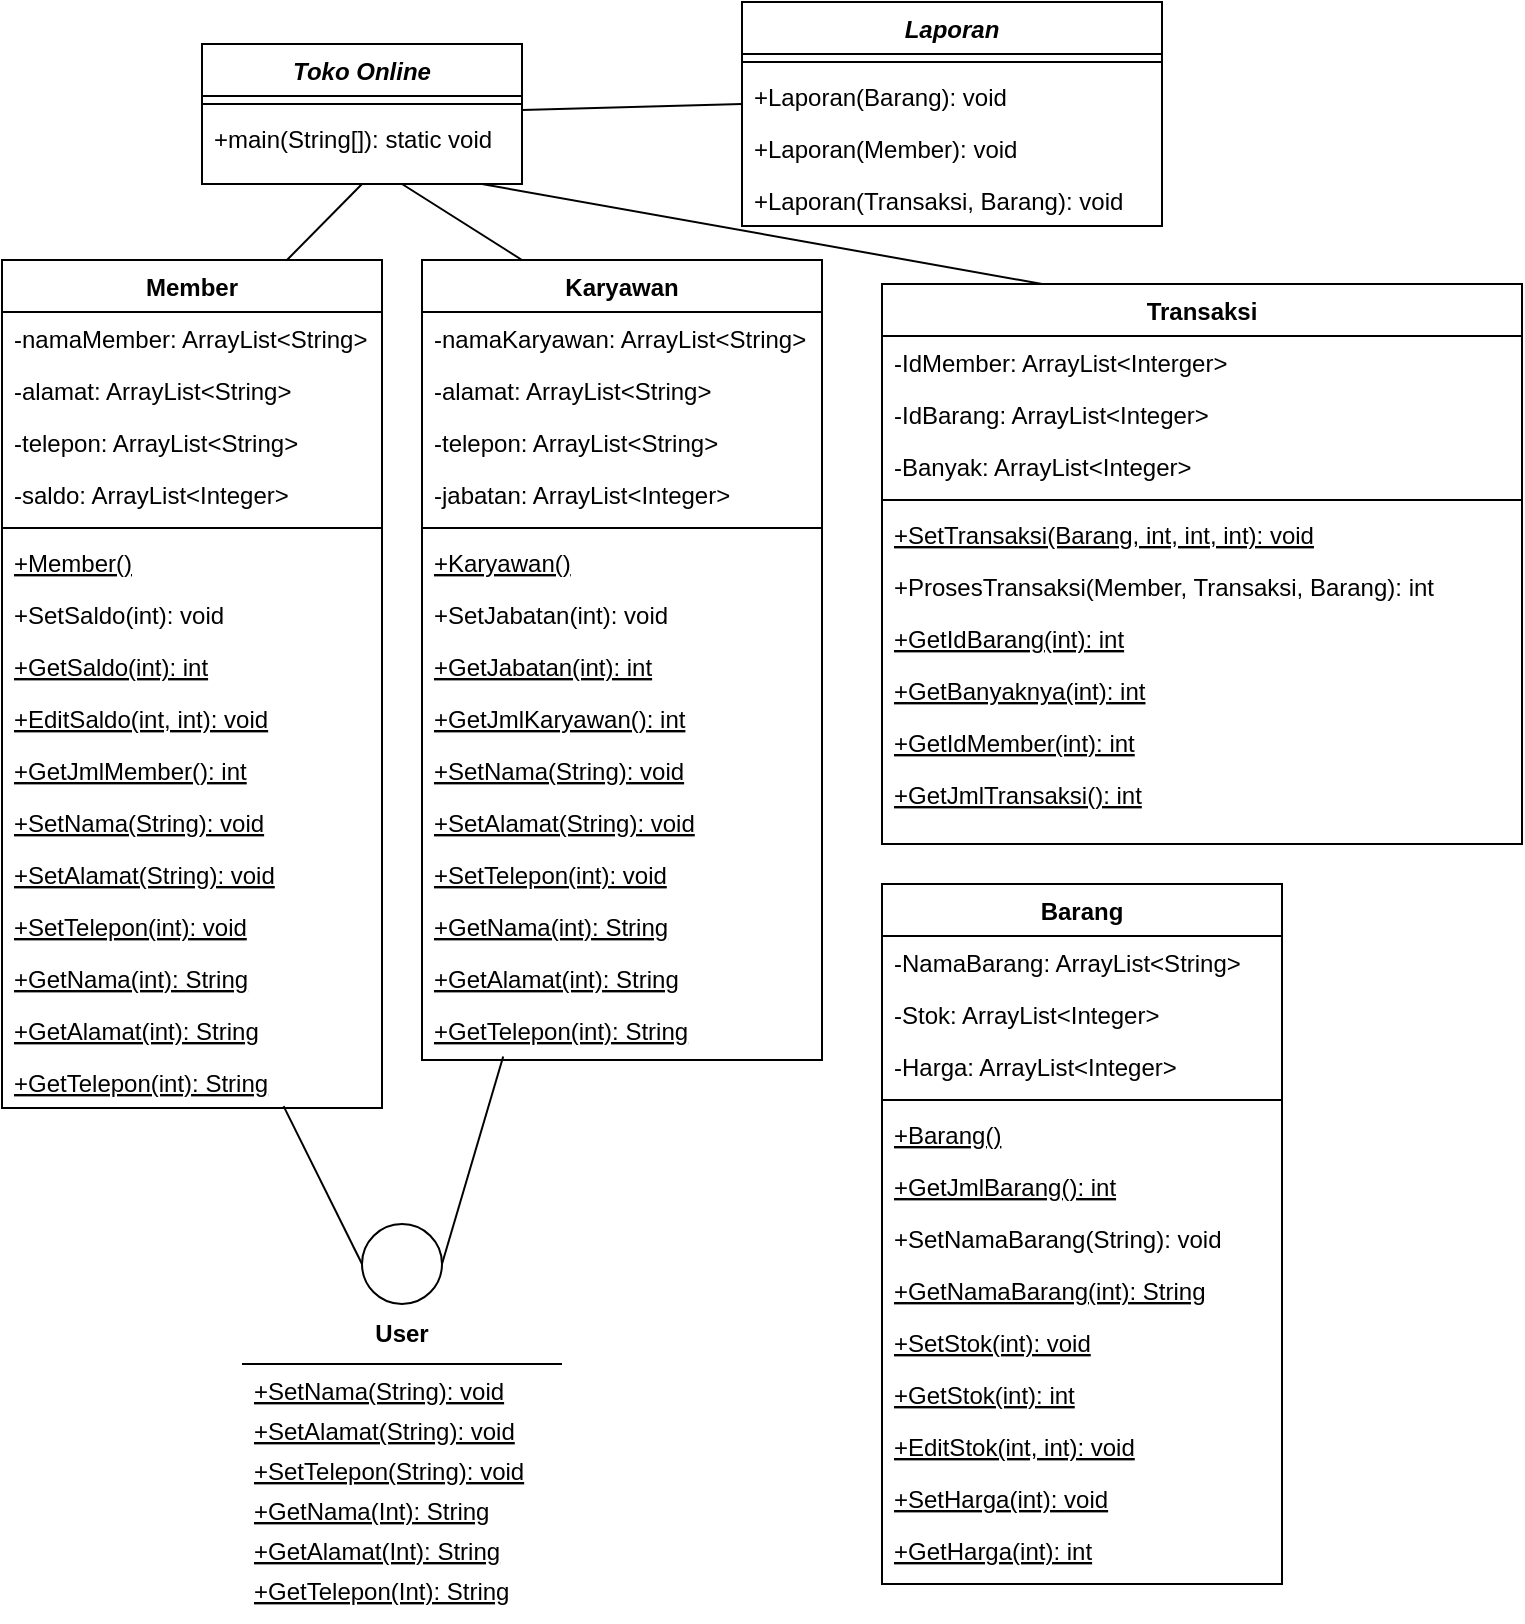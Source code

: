 <mxfile version="23.1.5" type="google">
  <diagram id="C5RBs43oDa-KdzZeNtuy" name="Page-1">
    <mxGraphModel grid="1" page="1" gridSize="10" guides="1" tooltips="1" connect="1" arrows="1" fold="1" pageScale="1" pageWidth="827" pageHeight="1169" math="0" shadow="0">
      <root>
        <mxCell id="WIyWlLk6GJQsqaUBKTNV-0" />
        <mxCell id="WIyWlLk6GJQsqaUBKTNV-1" parent="WIyWlLk6GJQsqaUBKTNV-0" />
        <mxCell id="zkfFHV4jXpPFQw0GAbJ--0" value="Toko Online" style="swimlane;fontStyle=3;align=center;verticalAlign=top;childLayout=stackLayout;horizontal=1;startSize=26;horizontalStack=0;resizeParent=1;resizeLast=0;collapsible=1;marginBottom=0;rounded=0;shadow=0;strokeWidth=1;" vertex="1" parent="WIyWlLk6GJQsqaUBKTNV-1">
          <mxGeometry x="220" y="120" width="160" height="70" as="geometry">
            <mxRectangle x="230" y="140" width="160" height="26" as="alternateBounds" />
          </mxGeometry>
        </mxCell>
        <mxCell id="zkfFHV4jXpPFQw0GAbJ--4" value="" style="line;html=1;strokeWidth=1;align=left;verticalAlign=middle;spacingTop=-1;spacingLeft=3;spacingRight=3;rotatable=0;labelPosition=right;points=[];portConstraint=eastwest;" vertex="1" parent="zkfFHV4jXpPFQw0GAbJ--0">
          <mxGeometry y="26" width="160" height="8" as="geometry" />
        </mxCell>
        <mxCell id="zkfFHV4jXpPFQw0GAbJ--5" value="+main(String[]): static void" style="text;align=left;verticalAlign=top;spacingLeft=4;spacingRight=4;overflow=hidden;rotatable=0;points=[[0,0.5],[1,0.5]];portConstraint=eastwest;" vertex="1" parent="zkfFHV4jXpPFQw0GAbJ--0">
          <mxGeometry y="34" width="160" height="26" as="geometry" />
        </mxCell>
        <mxCell id="zkfFHV4jXpPFQw0GAbJ--6" value="Member" style="swimlane;fontStyle=1;align=center;verticalAlign=top;childLayout=stackLayout;horizontal=1;startSize=26;horizontalStack=0;resizeParent=1;resizeLast=0;collapsible=1;marginBottom=0;rounded=0;shadow=0;strokeWidth=1;" vertex="1" parent="WIyWlLk6GJQsqaUBKTNV-1">
          <mxGeometry x="120" y="228" width="190" height="424" as="geometry">
            <mxRectangle x="130" y="380" width="160" height="26" as="alternateBounds" />
          </mxGeometry>
        </mxCell>
        <mxCell id="zkfFHV4jXpPFQw0GAbJ--7" value="-namaMember: ArrayList&lt;String&gt;" style="text;align=left;verticalAlign=top;spacingLeft=4;spacingRight=4;overflow=hidden;rotatable=0;points=[[0,0.5],[1,0.5]];portConstraint=eastwest;" vertex="1" parent="zkfFHV4jXpPFQw0GAbJ--6">
          <mxGeometry y="26" width="190" height="26" as="geometry" />
        </mxCell>
        <mxCell id="zkfFHV4jXpPFQw0GAbJ--8" value="-alamat: ArrayList&lt;String&gt;" style="text;align=left;verticalAlign=top;spacingLeft=4;spacingRight=4;overflow=hidden;rotatable=0;points=[[0,0.5],[1,0.5]];portConstraint=eastwest;rounded=0;shadow=0;html=0;" vertex="1" parent="zkfFHV4jXpPFQw0GAbJ--6">
          <mxGeometry y="52" width="190" height="26" as="geometry" />
        </mxCell>
        <mxCell id="9TX02jmrB0_B9eMNFUaM-2" value="-telepon: ArrayList&lt;String&gt;" style="text;align=left;verticalAlign=top;spacingLeft=4;spacingRight=4;overflow=hidden;rotatable=0;points=[[0,0.5],[1,0.5]];portConstraint=eastwest;rounded=0;shadow=0;html=0;" vertex="1" parent="zkfFHV4jXpPFQw0GAbJ--6">
          <mxGeometry y="78" width="190" height="26" as="geometry" />
        </mxCell>
        <mxCell id="9TX02jmrB0_B9eMNFUaM-3" value="-saldo: ArrayList&lt;Integer&gt;" style="text;align=left;verticalAlign=top;spacingLeft=4;spacingRight=4;overflow=hidden;rotatable=0;points=[[0,0.5],[1,0.5]];portConstraint=eastwest;rounded=0;shadow=0;html=0;" vertex="1" parent="zkfFHV4jXpPFQw0GAbJ--6">
          <mxGeometry y="104" width="190" height="26" as="geometry" />
        </mxCell>
        <mxCell id="zkfFHV4jXpPFQw0GAbJ--9" value="" style="line;html=1;strokeWidth=1;align=left;verticalAlign=middle;spacingTop=-1;spacingLeft=3;spacingRight=3;rotatable=0;labelPosition=right;points=[];portConstraint=eastwest;" vertex="1" parent="zkfFHV4jXpPFQw0GAbJ--6">
          <mxGeometry y="130" width="190" height="8" as="geometry" />
        </mxCell>
        <mxCell id="zkfFHV4jXpPFQw0GAbJ--10" value="+Member()" style="text;align=left;verticalAlign=top;spacingLeft=4;spacingRight=4;overflow=hidden;rotatable=0;points=[[0,0.5],[1,0.5]];portConstraint=eastwest;fontStyle=4" vertex="1" parent="zkfFHV4jXpPFQw0GAbJ--6">
          <mxGeometry y="138" width="190" height="26" as="geometry" />
        </mxCell>
        <mxCell id="zkfFHV4jXpPFQw0GAbJ--11" value="+SetSaldo(int): void" style="text;align=left;verticalAlign=top;spacingLeft=4;spacingRight=4;overflow=hidden;rotatable=0;points=[[0,0.5],[1,0.5]];portConstraint=eastwest;" vertex="1" parent="zkfFHV4jXpPFQw0GAbJ--6">
          <mxGeometry y="164" width="190" height="26" as="geometry" />
        </mxCell>
        <mxCell id="9TX02jmrB0_B9eMNFUaM-4" value="+GetSaldo(int): int" style="text;align=left;verticalAlign=top;spacingLeft=4;spacingRight=4;overflow=hidden;rotatable=0;points=[[0,0.5],[1,0.5]];portConstraint=eastwest;fontStyle=4" vertex="1" parent="zkfFHV4jXpPFQw0GAbJ--6">
          <mxGeometry y="190" width="190" height="26" as="geometry" />
        </mxCell>
        <mxCell id="9TX02jmrB0_B9eMNFUaM-10" value="+EditSaldo(int, int): void" style="text;align=left;verticalAlign=top;spacingLeft=4;spacingRight=4;overflow=hidden;rotatable=0;points=[[0,0.5],[1,0.5]];portConstraint=eastwest;fontStyle=4" vertex="1" parent="zkfFHV4jXpPFQw0GAbJ--6">
          <mxGeometry y="216" width="190" height="26" as="geometry" />
        </mxCell>
        <mxCell id="9TX02jmrB0_B9eMNFUaM-11" value="+GetJmlMember(): int" style="text;align=left;verticalAlign=top;spacingLeft=4;spacingRight=4;overflow=hidden;rotatable=0;points=[[0,0.5],[1,0.5]];portConstraint=eastwest;fontStyle=4" vertex="1" parent="zkfFHV4jXpPFQw0GAbJ--6">
          <mxGeometry y="242" width="190" height="26" as="geometry" />
        </mxCell>
        <mxCell id="9TX02jmrB0_B9eMNFUaM-12" value="+SetNama(String): void" style="text;align=left;verticalAlign=top;spacingLeft=4;spacingRight=4;overflow=hidden;rotatable=0;points=[[0,0.5],[1,0.5]];portConstraint=eastwest;fontStyle=4" vertex="1" parent="zkfFHV4jXpPFQw0GAbJ--6">
          <mxGeometry y="268" width="190" height="26" as="geometry" />
        </mxCell>
        <mxCell id="9TX02jmrB0_B9eMNFUaM-9" value="+SetAlamat(String): void" style="text;align=left;verticalAlign=top;spacingLeft=4;spacingRight=4;overflow=hidden;rotatable=0;points=[[0,0.5],[1,0.5]];portConstraint=eastwest;fontStyle=4" vertex="1" parent="zkfFHV4jXpPFQw0GAbJ--6">
          <mxGeometry y="294" width="190" height="26" as="geometry" />
        </mxCell>
        <mxCell id="9TX02jmrB0_B9eMNFUaM-8" value="+SetTelepon(int): void" style="text;align=left;verticalAlign=top;spacingLeft=4;spacingRight=4;overflow=hidden;rotatable=0;points=[[0,0.5],[1,0.5]];portConstraint=eastwest;fontStyle=4" vertex="1" parent="zkfFHV4jXpPFQw0GAbJ--6">
          <mxGeometry y="320" width="190" height="26" as="geometry" />
        </mxCell>
        <mxCell id="9TX02jmrB0_B9eMNFUaM-5" value="+GetNama(int): String" style="text;align=left;verticalAlign=top;spacingLeft=4;spacingRight=4;overflow=hidden;rotatable=0;points=[[0,0.5],[1,0.5]];portConstraint=eastwest;fontStyle=4" vertex="1" parent="zkfFHV4jXpPFQw0GAbJ--6">
          <mxGeometry y="346" width="190" height="26" as="geometry" />
        </mxCell>
        <mxCell id="9TX02jmrB0_B9eMNFUaM-6" value="+GetAlamat(int): String" style="text;align=left;verticalAlign=top;spacingLeft=4;spacingRight=4;overflow=hidden;rotatable=0;points=[[0,0.5],[1,0.5]];portConstraint=eastwest;fontStyle=4" vertex="1" parent="zkfFHV4jXpPFQw0GAbJ--6">
          <mxGeometry y="372" width="190" height="26" as="geometry" />
        </mxCell>
        <mxCell id="9TX02jmrB0_B9eMNFUaM-7" value="+GetTelepon(int): String" style="text;align=left;verticalAlign=top;spacingLeft=4;spacingRight=4;overflow=hidden;rotatable=0;points=[[0,0.5],[1,0.5]];portConstraint=eastwest;fontStyle=4" vertex="1" parent="zkfFHV4jXpPFQw0GAbJ--6">
          <mxGeometry y="398" width="190" height="26" as="geometry" />
        </mxCell>
        <mxCell id="9TX02jmrB0_B9eMNFUaM-0" value="" style="endArrow=none;html=1;rounded=0;exitX=0.25;exitY=0;exitDx=0;exitDy=0;" edge="1" parent="WIyWlLk6GJQsqaUBKTNV-1" source="9TX02jmrB0_B9eMNFUaM-13">
          <mxGeometry width="50" height="50" relative="1" as="geometry">
            <mxPoint x="410" y="360" as="sourcePoint" />
            <mxPoint x="320" y="190" as="targetPoint" />
            <Array as="points" />
          </mxGeometry>
        </mxCell>
        <mxCell id="9TX02jmrB0_B9eMNFUaM-1" value="" style="endArrow=none;html=1;rounded=0;entryX=0.5;entryY=1;entryDx=0;entryDy=0;exitX=0.75;exitY=0;exitDx=0;exitDy=0;" edge="1" parent="WIyWlLk6GJQsqaUBKTNV-1" source="zkfFHV4jXpPFQw0GAbJ--6" target="zkfFHV4jXpPFQw0GAbJ--0">
          <mxGeometry width="50" height="50" relative="1" as="geometry">
            <mxPoint x="420" y="370" as="sourcePoint" />
            <mxPoint x="310" y="268" as="targetPoint" />
          </mxGeometry>
        </mxCell>
        <mxCell id="9TX02jmrB0_B9eMNFUaM-13" value="Karyawan" style="swimlane;fontStyle=1;align=center;verticalAlign=top;childLayout=stackLayout;horizontal=1;startSize=26;horizontalStack=0;resizeParent=1;resizeLast=0;collapsible=1;marginBottom=0;rounded=0;shadow=0;strokeWidth=1;" vertex="1" parent="WIyWlLk6GJQsqaUBKTNV-1">
          <mxGeometry x="330" y="228" width="200" height="400" as="geometry">
            <mxRectangle x="130" y="380" width="160" height="26" as="alternateBounds" />
          </mxGeometry>
        </mxCell>
        <mxCell id="9TX02jmrB0_B9eMNFUaM-14" value="-namaKaryawan: ArrayList&lt;String&gt;" style="text;align=left;verticalAlign=top;spacingLeft=4;spacingRight=4;overflow=hidden;rotatable=0;points=[[0,0.5],[1,0.5]];portConstraint=eastwest;" vertex="1" parent="9TX02jmrB0_B9eMNFUaM-13">
          <mxGeometry y="26" width="200" height="26" as="geometry" />
        </mxCell>
        <mxCell id="9TX02jmrB0_B9eMNFUaM-15" value="-alamat: ArrayList&lt;String&gt;" style="text;align=left;verticalAlign=top;spacingLeft=4;spacingRight=4;overflow=hidden;rotatable=0;points=[[0,0.5],[1,0.5]];portConstraint=eastwest;rounded=0;shadow=0;html=0;" vertex="1" parent="9TX02jmrB0_B9eMNFUaM-13">
          <mxGeometry y="52" width="200" height="26" as="geometry" />
        </mxCell>
        <mxCell id="9TX02jmrB0_B9eMNFUaM-16" value="-telepon: ArrayList&lt;String&gt;" style="text;align=left;verticalAlign=top;spacingLeft=4;spacingRight=4;overflow=hidden;rotatable=0;points=[[0,0.5],[1,0.5]];portConstraint=eastwest;rounded=0;shadow=0;html=0;" vertex="1" parent="9TX02jmrB0_B9eMNFUaM-13">
          <mxGeometry y="78" width="200" height="26" as="geometry" />
        </mxCell>
        <mxCell id="9TX02jmrB0_B9eMNFUaM-17" value="-jabatan: ArrayList&lt;Integer&gt;" style="text;align=left;verticalAlign=top;spacingLeft=4;spacingRight=4;overflow=hidden;rotatable=0;points=[[0,0.5],[1,0.5]];portConstraint=eastwest;rounded=0;shadow=0;html=0;" vertex="1" parent="9TX02jmrB0_B9eMNFUaM-13">
          <mxGeometry y="104" width="200" height="26" as="geometry" />
        </mxCell>
        <mxCell id="9TX02jmrB0_B9eMNFUaM-18" value="" style="line;html=1;strokeWidth=1;align=left;verticalAlign=middle;spacingTop=-1;spacingLeft=3;spacingRight=3;rotatable=0;labelPosition=right;points=[];portConstraint=eastwest;" vertex="1" parent="9TX02jmrB0_B9eMNFUaM-13">
          <mxGeometry y="130" width="200" height="8" as="geometry" />
        </mxCell>
        <mxCell id="9TX02jmrB0_B9eMNFUaM-19" value="+Karyawan()" style="text;align=left;verticalAlign=top;spacingLeft=4;spacingRight=4;overflow=hidden;rotatable=0;points=[[0,0.5],[1,0.5]];portConstraint=eastwest;fontStyle=4" vertex="1" parent="9TX02jmrB0_B9eMNFUaM-13">
          <mxGeometry y="138" width="200" height="26" as="geometry" />
        </mxCell>
        <mxCell id="9TX02jmrB0_B9eMNFUaM-20" value="+SetJabatan(int): void" style="text;align=left;verticalAlign=top;spacingLeft=4;spacingRight=4;overflow=hidden;rotatable=0;points=[[0,0.5],[1,0.5]];portConstraint=eastwest;" vertex="1" parent="9TX02jmrB0_B9eMNFUaM-13">
          <mxGeometry y="164" width="200" height="26" as="geometry" />
        </mxCell>
        <mxCell id="9TX02jmrB0_B9eMNFUaM-21" value="+GetJabatan(int): int" style="text;align=left;verticalAlign=top;spacingLeft=4;spacingRight=4;overflow=hidden;rotatable=0;points=[[0,0.5],[1,0.5]];portConstraint=eastwest;fontStyle=4" vertex="1" parent="9TX02jmrB0_B9eMNFUaM-13">
          <mxGeometry y="190" width="200" height="26" as="geometry" />
        </mxCell>
        <mxCell id="9TX02jmrB0_B9eMNFUaM-23" value="+GetJmlKaryawan(): int" style="text;align=left;verticalAlign=top;spacingLeft=4;spacingRight=4;overflow=hidden;rotatable=0;points=[[0,0.5],[1,0.5]];portConstraint=eastwest;fontStyle=4" vertex="1" parent="9TX02jmrB0_B9eMNFUaM-13">
          <mxGeometry y="216" width="200" height="26" as="geometry" />
        </mxCell>
        <mxCell id="9TX02jmrB0_B9eMNFUaM-24" value="+SetNama(String): void" style="text;align=left;verticalAlign=top;spacingLeft=4;spacingRight=4;overflow=hidden;rotatable=0;points=[[0,0.5],[1,0.5]];portConstraint=eastwest;fontStyle=4" vertex="1" parent="9TX02jmrB0_B9eMNFUaM-13">
          <mxGeometry y="242" width="200" height="26" as="geometry" />
        </mxCell>
        <mxCell id="9TX02jmrB0_B9eMNFUaM-25" value="+SetAlamat(String): void" style="text;align=left;verticalAlign=top;spacingLeft=4;spacingRight=4;overflow=hidden;rotatable=0;points=[[0,0.5],[1,0.5]];portConstraint=eastwest;fontStyle=4" vertex="1" parent="9TX02jmrB0_B9eMNFUaM-13">
          <mxGeometry y="268" width="200" height="26" as="geometry" />
        </mxCell>
        <mxCell id="9TX02jmrB0_B9eMNFUaM-26" value="+SetTelepon(int): void" style="text;align=left;verticalAlign=top;spacingLeft=4;spacingRight=4;overflow=hidden;rotatable=0;points=[[0,0.5],[1,0.5]];portConstraint=eastwest;fontStyle=4" vertex="1" parent="9TX02jmrB0_B9eMNFUaM-13">
          <mxGeometry y="294" width="200" height="26" as="geometry" />
        </mxCell>
        <mxCell id="9TX02jmrB0_B9eMNFUaM-27" value="+GetNama(int): String" style="text;align=left;verticalAlign=top;spacingLeft=4;spacingRight=4;overflow=hidden;rotatable=0;points=[[0,0.5],[1,0.5]];portConstraint=eastwest;fontStyle=4" vertex="1" parent="9TX02jmrB0_B9eMNFUaM-13">
          <mxGeometry y="320" width="200" height="26" as="geometry" />
        </mxCell>
        <mxCell id="9TX02jmrB0_B9eMNFUaM-28" value="+GetAlamat(int): String" style="text;align=left;verticalAlign=top;spacingLeft=4;spacingRight=4;overflow=hidden;rotatable=0;points=[[0,0.5],[1,0.5]];portConstraint=eastwest;fontStyle=4" vertex="1" parent="9TX02jmrB0_B9eMNFUaM-13">
          <mxGeometry y="346" width="200" height="26" as="geometry" />
        </mxCell>
        <mxCell id="9TX02jmrB0_B9eMNFUaM-29" value="+GetTelepon(int): String" style="text;align=left;verticalAlign=top;spacingLeft=4;spacingRight=4;overflow=hidden;rotatable=0;points=[[0,0.5],[1,0.5]];portConstraint=eastwest;fontStyle=4" vertex="1" parent="9TX02jmrB0_B9eMNFUaM-13">
          <mxGeometry y="372" width="200" height="26" as="geometry" />
        </mxCell>
        <mxCell id="9TX02jmrB0_B9eMNFUaM-30" value="" style="endArrow=none;html=1;rounded=0;entryX=0.996;entryY=0.521;entryDx=0;entryDy=0;entryPerimeter=0;" edge="1" parent="WIyWlLk6GJQsqaUBKTNV-1">
          <mxGeometry width="50" height="50" relative="1" as="geometry">
            <mxPoint x="490" y="150" as="sourcePoint" />
            <mxPoint x="380" y="153" as="targetPoint" />
          </mxGeometry>
        </mxCell>
        <mxCell id="9TX02jmrB0_B9eMNFUaM-31" value="Laporan" style="swimlane;fontStyle=3;align=center;verticalAlign=top;childLayout=stackLayout;horizontal=1;startSize=26;horizontalStack=0;resizeParent=1;resizeLast=0;collapsible=1;marginBottom=0;rounded=0;shadow=0;strokeWidth=1;" vertex="1" parent="WIyWlLk6GJQsqaUBKTNV-1">
          <mxGeometry x="490" y="99" width="210" height="112" as="geometry">
            <mxRectangle x="230" y="140" width="160" height="26" as="alternateBounds" />
          </mxGeometry>
        </mxCell>
        <mxCell id="9TX02jmrB0_B9eMNFUaM-32" value="" style="line;html=1;strokeWidth=1;align=left;verticalAlign=middle;spacingTop=-1;spacingLeft=3;spacingRight=3;rotatable=0;labelPosition=right;points=[];portConstraint=eastwest;" vertex="1" parent="9TX02jmrB0_B9eMNFUaM-31">
          <mxGeometry y="26" width="210" height="8" as="geometry" />
        </mxCell>
        <mxCell id="9TX02jmrB0_B9eMNFUaM-33" value="+Laporan(Barang): void" style="text;align=left;verticalAlign=top;spacingLeft=4;spacingRight=4;overflow=hidden;rotatable=0;points=[[0,0.5],[1,0.5]];portConstraint=eastwest;" vertex="1" parent="9TX02jmrB0_B9eMNFUaM-31">
          <mxGeometry y="34" width="210" height="26" as="geometry" />
        </mxCell>
        <mxCell id="9TX02jmrB0_B9eMNFUaM-35" value="+Laporan(Member): void" style="text;align=left;verticalAlign=top;spacingLeft=4;spacingRight=4;overflow=hidden;rotatable=0;points=[[0,0.5],[1,0.5]];portConstraint=eastwest;" vertex="1" parent="9TX02jmrB0_B9eMNFUaM-31">
          <mxGeometry y="60" width="210" height="26" as="geometry" />
        </mxCell>
        <mxCell id="9TX02jmrB0_B9eMNFUaM-34" value="+Laporan(Transaksi, Barang): void" style="text;align=left;verticalAlign=top;spacingLeft=4;spacingRight=4;overflow=hidden;rotatable=0;points=[[0,0.5],[1,0.5]];portConstraint=eastwest;" vertex="1" parent="9TX02jmrB0_B9eMNFUaM-31">
          <mxGeometry y="86" width="210" height="26" as="geometry" />
        </mxCell>
        <mxCell id="9TX02jmrB0_B9eMNFUaM-41" value="Transaksi" style="swimlane;fontStyle=1;align=center;verticalAlign=top;childLayout=stackLayout;horizontal=1;startSize=26;horizontalStack=0;resizeParent=1;resizeLast=0;collapsible=1;marginBottom=0;rounded=0;shadow=0;strokeWidth=1;" vertex="1" parent="WIyWlLk6GJQsqaUBKTNV-1">
          <mxGeometry x="560" y="240" width="320" height="280" as="geometry">
            <mxRectangle x="130" y="380" width="160" height="26" as="alternateBounds" />
          </mxGeometry>
        </mxCell>
        <mxCell id="9TX02jmrB0_B9eMNFUaM-42" value="-IdMember: ArrayList&lt;Interger&gt;" style="text;align=left;verticalAlign=top;spacingLeft=4;spacingRight=4;overflow=hidden;rotatable=0;points=[[0,0.5],[1,0.5]];portConstraint=eastwest;" vertex="1" parent="9TX02jmrB0_B9eMNFUaM-41">
          <mxGeometry y="26" width="320" height="26" as="geometry" />
        </mxCell>
        <mxCell id="9TX02jmrB0_B9eMNFUaM-43" value="-IdBarang: ArrayList&lt;Integer&gt;" style="text;align=left;verticalAlign=top;spacingLeft=4;spacingRight=4;overflow=hidden;rotatable=0;points=[[0,0.5],[1,0.5]];portConstraint=eastwest;rounded=0;shadow=0;html=0;" vertex="1" parent="9TX02jmrB0_B9eMNFUaM-41">
          <mxGeometry y="52" width="320" height="26" as="geometry" />
        </mxCell>
        <mxCell id="9TX02jmrB0_B9eMNFUaM-44" value="-Banyak: ArrayList&lt;Integer&gt;" style="text;align=left;verticalAlign=top;spacingLeft=4;spacingRight=4;overflow=hidden;rotatable=0;points=[[0,0.5],[1,0.5]];portConstraint=eastwest;rounded=0;shadow=0;html=0;" vertex="1" parent="9TX02jmrB0_B9eMNFUaM-41">
          <mxGeometry y="78" width="320" height="26" as="geometry" />
        </mxCell>
        <mxCell id="9TX02jmrB0_B9eMNFUaM-46" value="" style="line;html=1;strokeWidth=1;align=left;verticalAlign=middle;spacingTop=-1;spacingLeft=3;spacingRight=3;rotatable=0;labelPosition=right;points=[];portConstraint=eastwest;" vertex="1" parent="9TX02jmrB0_B9eMNFUaM-41">
          <mxGeometry y="104" width="320" height="8" as="geometry" />
        </mxCell>
        <mxCell id="9TX02jmrB0_B9eMNFUaM-47" value="+SetTransaksi(Barang, int, int, int): void" style="text;align=left;verticalAlign=top;spacingLeft=4;spacingRight=4;overflow=hidden;rotatable=0;points=[[0,0.5],[1,0.5]];portConstraint=eastwest;fontStyle=4" vertex="1" parent="9TX02jmrB0_B9eMNFUaM-41">
          <mxGeometry y="112" width="320" height="26" as="geometry" />
        </mxCell>
        <mxCell id="9TX02jmrB0_B9eMNFUaM-48" value="+ProsesTransaksi(Member, Transaksi, Barang): int" style="text;align=left;verticalAlign=top;spacingLeft=4;spacingRight=4;overflow=hidden;rotatable=0;points=[[0,0.5],[1,0.5]];portConstraint=eastwest;" vertex="1" parent="9TX02jmrB0_B9eMNFUaM-41">
          <mxGeometry y="138" width="320" height="26" as="geometry" />
        </mxCell>
        <mxCell id="9TX02jmrB0_B9eMNFUaM-49" value="+GetIdBarang(int): int" style="text;align=left;verticalAlign=top;spacingLeft=4;spacingRight=4;overflow=hidden;rotatable=0;points=[[0,0.5],[1,0.5]];portConstraint=eastwest;fontStyle=4" vertex="1" parent="9TX02jmrB0_B9eMNFUaM-41">
          <mxGeometry y="164" width="320" height="26" as="geometry" />
        </mxCell>
        <mxCell id="9TX02jmrB0_B9eMNFUaM-51" value="+GetBanyaknya(int): int" style="text;align=left;verticalAlign=top;spacingLeft=4;spacingRight=4;overflow=hidden;rotatable=0;points=[[0,0.5],[1,0.5]];portConstraint=eastwest;fontStyle=4" vertex="1" parent="9TX02jmrB0_B9eMNFUaM-41">
          <mxGeometry y="190" width="320" height="26" as="geometry" />
        </mxCell>
        <mxCell id="9TX02jmrB0_B9eMNFUaM-52" value="+GetIdMember(int): int" style="text;align=left;verticalAlign=top;spacingLeft=4;spacingRight=4;overflow=hidden;rotatable=0;points=[[0,0.5],[1,0.5]];portConstraint=eastwest;fontStyle=4" vertex="1" parent="9TX02jmrB0_B9eMNFUaM-41">
          <mxGeometry y="216" width="320" height="26" as="geometry" />
        </mxCell>
        <mxCell id="9TX02jmrB0_B9eMNFUaM-50" value="+GetJmlTransaksi(): int" style="text;align=left;verticalAlign=top;spacingLeft=4;spacingRight=4;overflow=hidden;rotatable=0;points=[[0,0.5],[1,0.5]];portConstraint=eastwest;fontStyle=4" vertex="1" parent="9TX02jmrB0_B9eMNFUaM-41">
          <mxGeometry y="242" width="320" height="26" as="geometry" />
        </mxCell>
        <mxCell id="9TX02jmrB0_B9eMNFUaM-57" value="" style="endArrow=none;html=1;rounded=0;exitX=0.25;exitY=0;exitDx=0;exitDy=0;" edge="1" parent="WIyWlLk6GJQsqaUBKTNV-1" source="9TX02jmrB0_B9eMNFUaM-41">
          <mxGeometry width="50" height="50" relative="1" as="geometry">
            <mxPoint x="390" y="238" as="sourcePoint" />
            <mxPoint x="360" y="190" as="targetPoint" />
            <Array as="points" />
          </mxGeometry>
        </mxCell>
        <mxCell id="9TX02jmrB0_B9eMNFUaM-69" value="Barang" style="swimlane;fontStyle=1;align=center;verticalAlign=top;childLayout=stackLayout;horizontal=1;startSize=26;horizontalStack=0;resizeParent=1;resizeLast=0;collapsible=1;marginBottom=0;rounded=0;shadow=0;strokeWidth=1;" vertex="1" parent="WIyWlLk6GJQsqaUBKTNV-1">
          <mxGeometry x="560" y="540" width="200" height="350" as="geometry">
            <mxRectangle x="130" y="380" width="160" height="26" as="alternateBounds" />
          </mxGeometry>
        </mxCell>
        <mxCell id="9TX02jmrB0_B9eMNFUaM-70" value="-NamaBarang: ArrayList&lt;String&gt;" style="text;align=left;verticalAlign=top;spacingLeft=4;spacingRight=4;overflow=hidden;rotatable=0;points=[[0,0.5],[1,0.5]];portConstraint=eastwest;" vertex="1" parent="9TX02jmrB0_B9eMNFUaM-69">
          <mxGeometry y="26" width="200" height="26" as="geometry" />
        </mxCell>
        <mxCell id="9TX02jmrB0_B9eMNFUaM-71" value="-Stok: ArrayList&lt;Integer&gt;" style="text;align=left;verticalAlign=top;spacingLeft=4;spacingRight=4;overflow=hidden;rotatable=0;points=[[0,0.5],[1,0.5]];portConstraint=eastwest;rounded=0;shadow=0;html=0;" vertex="1" parent="9TX02jmrB0_B9eMNFUaM-69">
          <mxGeometry y="52" width="200" height="26" as="geometry" />
        </mxCell>
        <mxCell id="9TX02jmrB0_B9eMNFUaM-72" value="-Harga: ArrayList&lt;Integer&gt;" style="text;align=left;verticalAlign=top;spacingLeft=4;spacingRight=4;overflow=hidden;rotatable=0;points=[[0,0.5],[1,0.5]];portConstraint=eastwest;rounded=0;shadow=0;html=0;" vertex="1" parent="9TX02jmrB0_B9eMNFUaM-69">
          <mxGeometry y="78" width="200" height="26" as="geometry" />
        </mxCell>
        <mxCell id="9TX02jmrB0_B9eMNFUaM-74" value="" style="line;html=1;strokeWidth=1;align=left;verticalAlign=middle;spacingTop=-1;spacingLeft=3;spacingRight=3;rotatable=0;labelPosition=right;points=[];portConstraint=eastwest;" vertex="1" parent="9TX02jmrB0_B9eMNFUaM-69">
          <mxGeometry y="104" width="200" height="8" as="geometry" />
        </mxCell>
        <mxCell id="9TX02jmrB0_B9eMNFUaM-75" value="+Barang()" style="text;align=left;verticalAlign=top;spacingLeft=4;spacingRight=4;overflow=hidden;rotatable=0;points=[[0,0.5],[1,0.5]];portConstraint=eastwest;fontStyle=4" vertex="1" parent="9TX02jmrB0_B9eMNFUaM-69">
          <mxGeometry y="112" width="200" height="26" as="geometry" />
        </mxCell>
        <mxCell id="9TX02jmrB0_B9eMNFUaM-78" value="+GetJmlBarang(): int" style="text;align=left;verticalAlign=top;spacingLeft=4;spacingRight=4;overflow=hidden;rotatable=0;points=[[0,0.5],[1,0.5]];portConstraint=eastwest;fontStyle=4" vertex="1" parent="9TX02jmrB0_B9eMNFUaM-69">
          <mxGeometry y="138" width="200" height="26" as="geometry" />
        </mxCell>
        <mxCell id="9TX02jmrB0_B9eMNFUaM-76" value="+SetNamaBarang(String): void" style="text;align=left;verticalAlign=top;spacingLeft=4;spacingRight=4;overflow=hidden;rotatable=0;points=[[0,0.5],[1,0.5]];portConstraint=eastwest;" vertex="1" parent="9TX02jmrB0_B9eMNFUaM-69">
          <mxGeometry y="164" width="200" height="26" as="geometry" />
        </mxCell>
        <mxCell id="9TX02jmrB0_B9eMNFUaM-77" value="+GetNamaBarang(int): String" style="text;align=left;verticalAlign=top;spacingLeft=4;spacingRight=4;overflow=hidden;rotatable=0;points=[[0,0.5],[1,0.5]];portConstraint=eastwest;fontStyle=4" vertex="1" parent="9TX02jmrB0_B9eMNFUaM-69">
          <mxGeometry y="190" width="200" height="26" as="geometry" />
        </mxCell>
        <mxCell id="9TX02jmrB0_B9eMNFUaM-79" value="+SetStok(int): void" style="text;align=left;verticalAlign=top;spacingLeft=4;spacingRight=4;overflow=hidden;rotatable=0;points=[[0,0.5],[1,0.5]];portConstraint=eastwest;fontStyle=4" vertex="1" parent="9TX02jmrB0_B9eMNFUaM-69">
          <mxGeometry y="216" width="200" height="26" as="geometry" />
        </mxCell>
        <mxCell id="9TX02jmrB0_B9eMNFUaM-80" value="+GetStok(int): int" style="text;align=left;verticalAlign=top;spacingLeft=4;spacingRight=4;overflow=hidden;rotatable=0;points=[[0,0.5],[1,0.5]];portConstraint=eastwest;fontStyle=4" vertex="1" parent="9TX02jmrB0_B9eMNFUaM-69">
          <mxGeometry y="242" width="200" height="26" as="geometry" />
        </mxCell>
        <mxCell id="9TX02jmrB0_B9eMNFUaM-81" value="+EditStok(int, int): void" style="text;align=left;verticalAlign=top;spacingLeft=4;spacingRight=4;overflow=hidden;rotatable=0;points=[[0,0.5],[1,0.5]];portConstraint=eastwest;fontStyle=4" vertex="1" parent="9TX02jmrB0_B9eMNFUaM-69">
          <mxGeometry y="268" width="200" height="26" as="geometry" />
        </mxCell>
        <mxCell id="9TX02jmrB0_B9eMNFUaM-82" value="+SetHarga(int): void" style="text;align=left;verticalAlign=top;spacingLeft=4;spacingRight=4;overflow=hidden;rotatable=0;points=[[0,0.5],[1,0.5]];portConstraint=eastwest;fontStyle=4" vertex="1" parent="9TX02jmrB0_B9eMNFUaM-69">
          <mxGeometry y="294" width="200" height="26" as="geometry" />
        </mxCell>
        <mxCell id="9TX02jmrB0_B9eMNFUaM-83" value="+GetHarga(int): int" style="text;align=left;verticalAlign=top;spacingLeft=4;spacingRight=4;overflow=hidden;rotatable=0;points=[[0,0.5],[1,0.5]];portConstraint=eastwest;fontStyle=4" vertex="1" parent="9TX02jmrB0_B9eMNFUaM-69">
          <mxGeometry y="320" width="200" height="26" as="geometry" />
        </mxCell>
        <mxCell id="9TX02jmrB0_B9eMNFUaM-85" value="" style="ellipse;whiteSpace=wrap;html=1;aspect=fixed;" vertex="1" parent="WIyWlLk6GJQsqaUBKTNV-1">
          <mxGeometry x="300" y="710" width="40" height="40" as="geometry" />
        </mxCell>
        <mxCell id="9TX02jmrB0_B9eMNFUaM-86" value="" style="endArrow=none;html=1;rounded=0;entryX=0.741;entryY=0.963;entryDx=0;entryDy=0;exitX=0;exitY=0.5;exitDx=0;exitDy=0;entryPerimeter=0;" edge="1" parent="WIyWlLk6GJQsqaUBKTNV-1" source="9TX02jmrB0_B9eMNFUaM-85" target="9TX02jmrB0_B9eMNFUaM-7">
          <mxGeometry width="50" height="50" relative="1" as="geometry">
            <mxPoint x="273" y="238" as="sourcePoint" />
            <mxPoint x="310" y="200" as="targetPoint" />
          </mxGeometry>
        </mxCell>
        <mxCell id="9TX02jmrB0_B9eMNFUaM-87" value="" style="endArrow=none;html=1;rounded=0;entryX=0.203;entryY=1.011;entryDx=0;entryDy=0;exitX=1;exitY=0.5;exitDx=0;exitDy=0;entryPerimeter=0;" edge="1" parent="WIyWlLk6GJQsqaUBKTNV-1" source="9TX02jmrB0_B9eMNFUaM-85" target="9TX02jmrB0_B9eMNFUaM-29">
          <mxGeometry width="50" height="50" relative="1" as="geometry">
            <mxPoint x="310" y="740" as="sourcePoint" />
            <mxPoint x="273" y="665" as="targetPoint" />
          </mxGeometry>
        </mxCell>
        <mxCell id="9TX02jmrB0_B9eMNFUaM-88" value="&lt;b&gt;User&lt;/b&gt;" style="text;html=1;align=center;verticalAlign=middle;whiteSpace=wrap;rounded=0;" vertex="1" parent="WIyWlLk6GJQsqaUBKTNV-1">
          <mxGeometry x="290" y="750" width="60" height="30" as="geometry" />
        </mxCell>
        <mxCell id="9TX02jmrB0_B9eMNFUaM-90" value="" style="endArrow=none;html=1;rounded=0;" edge="1" parent="WIyWlLk6GJQsqaUBKTNV-1">
          <mxGeometry width="50" height="50" relative="1" as="geometry">
            <mxPoint x="400" y="780" as="sourcePoint" />
            <mxPoint x="240" y="780" as="targetPoint" />
          </mxGeometry>
        </mxCell>
        <mxCell id="9TX02jmrB0_B9eMNFUaM-91" value="+SetNama(String): void" style="text;align=left;verticalAlign=top;spacingLeft=4;spacingRight=4;overflow=hidden;rotatable=0;points=[[0,0.5],[1,0.5]];portConstraint=eastwest;fontStyle=4" vertex="1" parent="WIyWlLk6GJQsqaUBKTNV-1">
          <mxGeometry x="240" y="780" width="190" height="26" as="geometry" />
        </mxCell>
        <mxCell id="9TX02jmrB0_B9eMNFUaM-92" value="+SetAlamat(String): void" style="text;align=left;verticalAlign=top;spacingLeft=4;spacingRight=4;overflow=hidden;rotatable=0;points=[[0,0.5],[1,0.5]];portConstraint=eastwest;fontStyle=4" vertex="1" parent="WIyWlLk6GJQsqaUBKTNV-1">
          <mxGeometry x="240" y="800" width="190" height="26" as="geometry" />
        </mxCell>
        <mxCell id="9TX02jmrB0_B9eMNFUaM-93" value="+SetTelepon(String): void" style="text;align=left;verticalAlign=top;spacingLeft=4;spacingRight=4;overflow=hidden;rotatable=0;points=[[0,0.5],[1,0.5]];portConstraint=eastwest;fontStyle=4" vertex="1" parent="WIyWlLk6GJQsqaUBKTNV-1">
          <mxGeometry x="240" y="820" width="190" height="26" as="geometry" />
        </mxCell>
        <mxCell id="9TX02jmrB0_B9eMNFUaM-95" value="+GetNama(Int): String" style="text;align=left;verticalAlign=top;spacingLeft=4;spacingRight=4;overflow=hidden;rotatable=0;points=[[0,0.5],[1,0.5]];portConstraint=eastwest;fontStyle=4" vertex="1" parent="WIyWlLk6GJQsqaUBKTNV-1">
          <mxGeometry x="240" y="840" width="190" height="26" as="geometry" />
        </mxCell>
        <mxCell id="9TX02jmrB0_B9eMNFUaM-96" value="+GetAlamat(Int): String" style="text;align=left;verticalAlign=top;spacingLeft=4;spacingRight=4;overflow=hidden;rotatable=0;points=[[0,0.5],[1,0.5]];portConstraint=eastwest;fontStyle=4" vertex="1" parent="WIyWlLk6GJQsqaUBKTNV-1">
          <mxGeometry x="240" y="860" width="190" height="26" as="geometry" />
        </mxCell>
        <mxCell id="9TX02jmrB0_B9eMNFUaM-97" value="+GetTelepon(Int): String" style="text;align=left;verticalAlign=top;spacingLeft=4;spacingRight=4;overflow=hidden;rotatable=0;points=[[0,0.5],[1,0.5]];portConstraint=eastwest;fontStyle=4" vertex="1" parent="WIyWlLk6GJQsqaUBKTNV-1">
          <mxGeometry x="240" y="880" width="190" height="26" as="geometry" />
        </mxCell>
      </root>
    </mxGraphModel>
  </diagram>
</mxfile>
